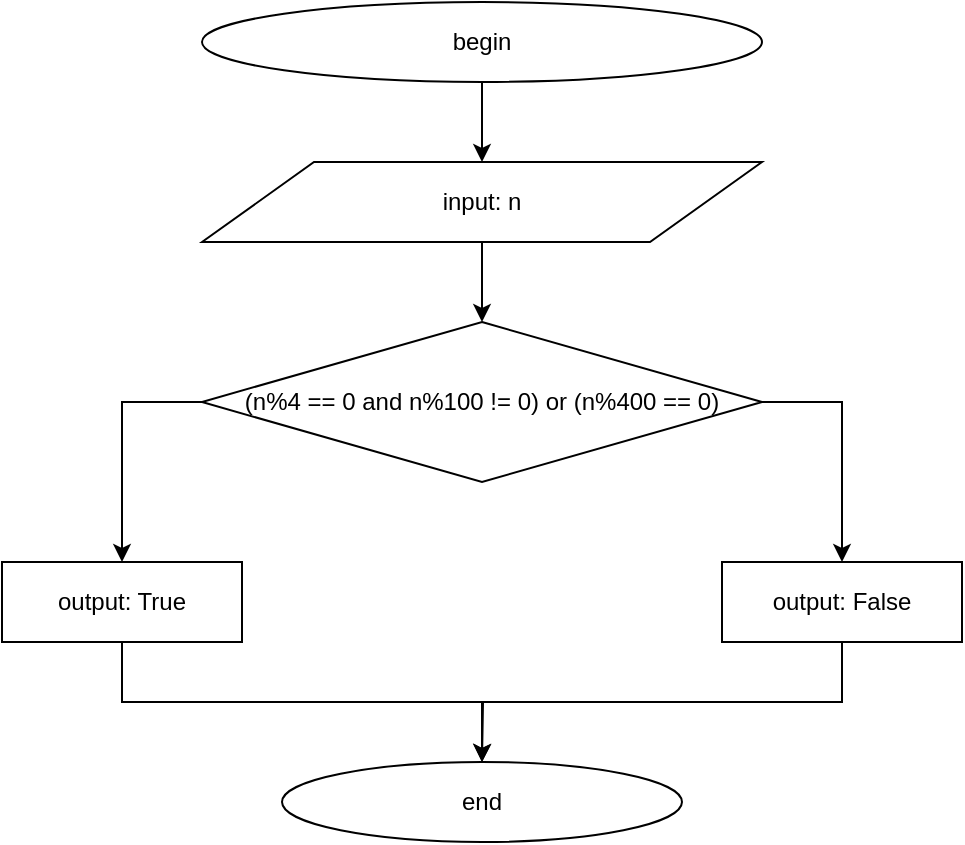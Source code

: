 <mxfile version="12.3.3" type="device" pages="1"><diagram id="C6lkMxTo4E68y1lFRa6K" name="Page-1"><mxGraphModel dx="1342" dy="589" grid="1" gridSize="10" guides="1" tooltips="1" connect="1" arrows="1" fold="1" page="1" pageScale="1" pageWidth="827" pageHeight="1169" math="0" shadow="0"><root><mxCell id="0"/><mxCell id="1" parent="0"/><mxCell id="RCUAdmDKqgbRzm4GYr5y-4" style="edgeStyle=orthogonalEdgeStyle;rounded=0;orthogonalLoop=1;jettySize=auto;html=1;entryX=0.5;entryY=0;entryDx=0;entryDy=0;" edge="1" parent="1" source="RCUAdmDKqgbRzm4GYr5y-1" target="RCUAdmDKqgbRzm4GYr5y-3"><mxGeometry relative="1" as="geometry"/></mxCell><mxCell id="RCUAdmDKqgbRzm4GYr5y-1" value="begin" style="ellipse;whiteSpace=wrap;html=1;" vertex="1" parent="1"><mxGeometry x="240" y="40" width="280" height="40" as="geometry"/></mxCell><mxCell id="RCUAdmDKqgbRzm4GYr5y-2" value="end" style="ellipse;whiteSpace=wrap;html=1;" vertex="1" parent="1"><mxGeometry x="280" y="420" width="200" height="40" as="geometry"/></mxCell><mxCell id="RCUAdmDKqgbRzm4GYr5y-5" style="edgeStyle=orthogonalEdgeStyle;rounded=0;orthogonalLoop=1;jettySize=auto;html=1;exitX=0.5;exitY=1;exitDx=0;exitDy=0;" edge="1" parent="1" source="RCUAdmDKqgbRzm4GYr5y-3" target="RCUAdmDKqgbRzm4GYr5y-6"><mxGeometry relative="1" as="geometry"><mxPoint x="380" y="200" as="targetPoint"/></mxGeometry></mxCell><mxCell id="RCUAdmDKqgbRzm4GYr5y-3" value="input: n" style="shape=parallelogram;perimeter=parallelogramPerimeter;whiteSpace=wrap;html=1;" vertex="1" parent="1"><mxGeometry x="240" y="120" width="280" height="40" as="geometry"/></mxCell><mxCell id="RCUAdmDKqgbRzm4GYr5y-7" style="edgeStyle=orthogonalEdgeStyle;rounded=0;orthogonalLoop=1;jettySize=auto;html=1;exitX=0;exitY=0.5;exitDx=0;exitDy=0;" edge="1" parent="1" source="RCUAdmDKqgbRzm4GYr5y-6" target="RCUAdmDKqgbRzm4GYr5y-8"><mxGeometry relative="1" as="geometry"><mxPoint x="200" y="330" as="targetPoint"/></mxGeometry></mxCell><mxCell id="RCUAdmDKqgbRzm4GYr5y-9" style="edgeStyle=orthogonalEdgeStyle;rounded=0;orthogonalLoop=1;jettySize=auto;html=1;exitX=1;exitY=0.5;exitDx=0;exitDy=0;" edge="1" parent="1" source="RCUAdmDKqgbRzm4GYr5y-6" target="RCUAdmDKqgbRzm4GYr5y-10"><mxGeometry relative="1" as="geometry"><mxPoint x="560" y="320" as="targetPoint"/></mxGeometry></mxCell><mxCell id="RCUAdmDKqgbRzm4GYr5y-6" value="(n%4 == 0 and n%100 != 0) or (n%400 == 0)" style="rhombus;whiteSpace=wrap;html=1;" vertex="1" parent="1"><mxGeometry x="240" y="200" width="280" height="80" as="geometry"/></mxCell><mxCell id="RCUAdmDKqgbRzm4GYr5y-12" style="edgeStyle=orthogonalEdgeStyle;rounded=0;orthogonalLoop=1;jettySize=auto;html=1;exitX=0.5;exitY=1;exitDx=0;exitDy=0;" edge="1" parent="1" source="RCUAdmDKqgbRzm4GYr5y-8" target="RCUAdmDKqgbRzm4GYr5y-2"><mxGeometry relative="1" as="geometry"/></mxCell><mxCell id="RCUAdmDKqgbRzm4GYr5y-8" value="output: True" style="rounded=0;whiteSpace=wrap;html=1;" vertex="1" parent="1"><mxGeometry x="140" y="320" width="120" height="40" as="geometry"/></mxCell><mxCell id="RCUAdmDKqgbRzm4GYr5y-13" style="edgeStyle=orthogonalEdgeStyle;rounded=0;orthogonalLoop=1;jettySize=auto;html=1;exitX=0.5;exitY=1;exitDx=0;exitDy=0;" edge="1" parent="1" source="RCUAdmDKqgbRzm4GYr5y-10"><mxGeometry relative="1" as="geometry"><mxPoint x="380" y="420" as="targetPoint"/></mxGeometry></mxCell><mxCell id="RCUAdmDKqgbRzm4GYr5y-10" value="output: False" style="rounded=0;whiteSpace=wrap;html=1;" vertex="1" parent="1"><mxGeometry x="500" y="320" width="120" height="40" as="geometry"/></mxCell></root></mxGraphModel></diagram></mxfile>